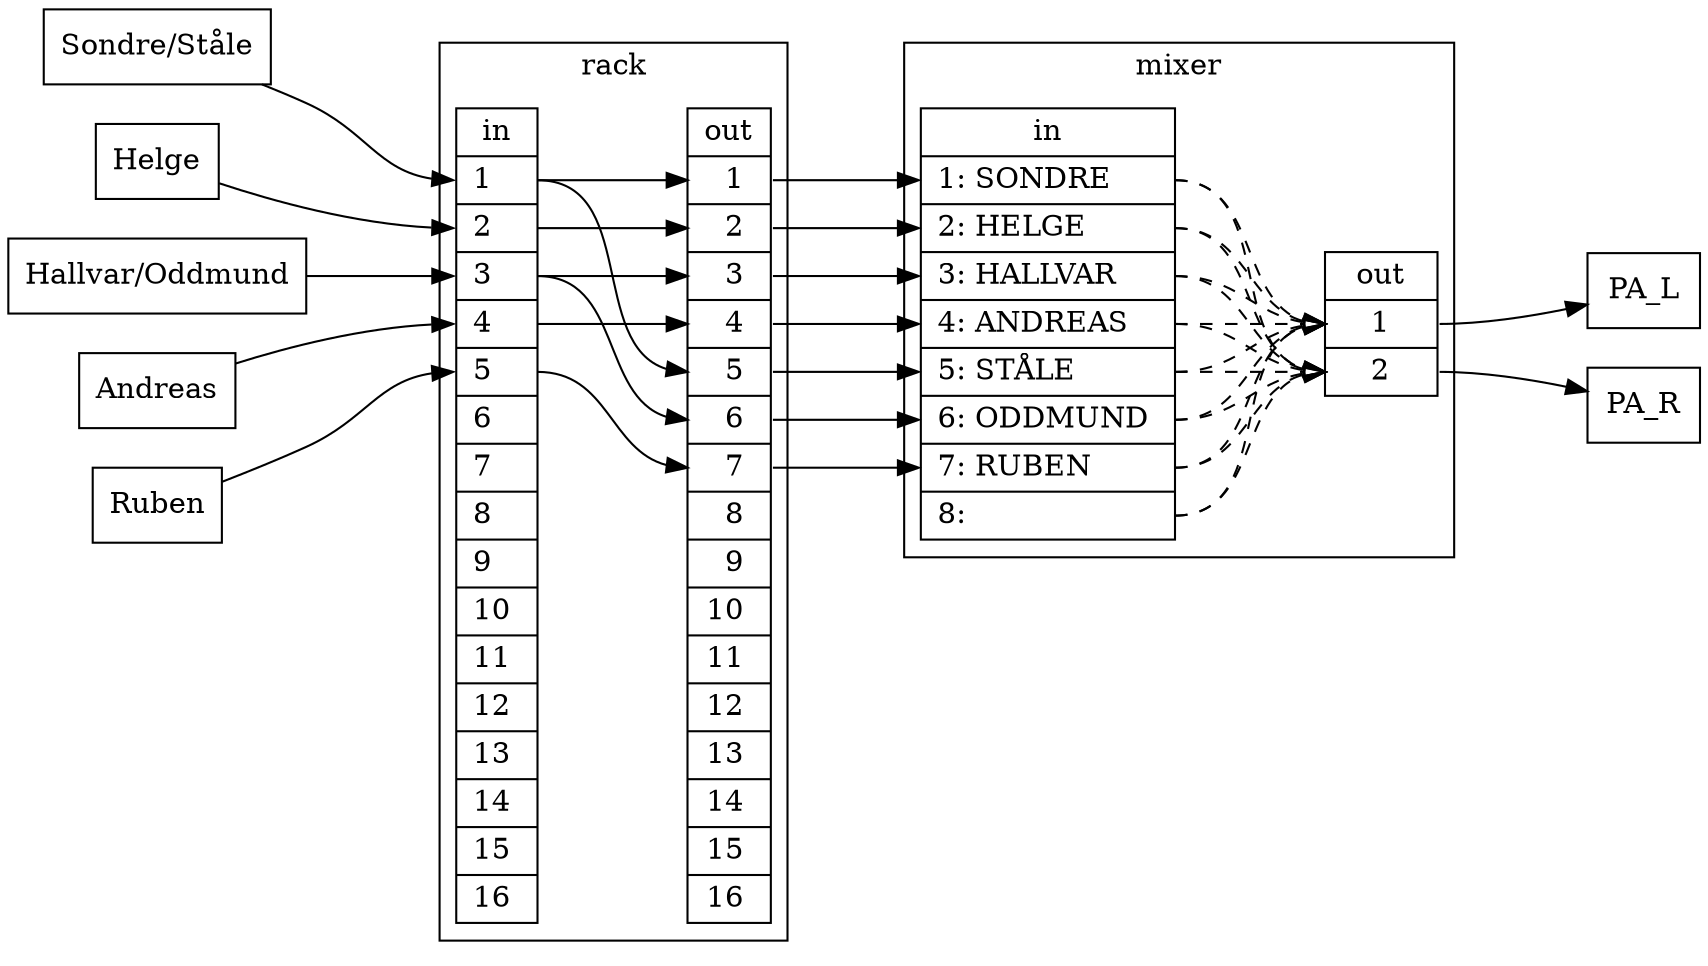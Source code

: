 digraph structs {
    graph [rankdir=LR, splines=true, ranksep=1];
    node [shape=record];
       
subgraph cluster_rack {
    label="rack";
    node [width=0];

    rack_in [label="in
      |<1> 1
      \l|<2> 2
      \l|<3> 3
      \l|<4> 4
      \l|<5> 5
      \l|<6> 6
      \l|<7> 7
      \l|<8> 8
      \l|<9> 9
      \l|<10> 10
      \l|<11> 11
      \l|<12> 12
      \l|<13> 13
      \l|<14> 14
      \l|<15> 15
      \l|<16> 16
      \l"];
    
    rack_out [label="out
      |<1> 1
      \r|<2> 2
      \r|<3> 3
      \r|<4> 4
      \r|<5> 5
      \r|<6> 6
      \r|<7> 7
      \r|<8> 8
      \r|<9> 9
      \r|<10> 10
      \r|<11> 11
      \r|<12> 12
      \r|<13> 13
      \r|<14> 14
      \r|<15> 15
      \r|<16> 16
      \r"];
           
    rack_in:1 -> rack_out:1; // SO
    rack_in:2 -> rack_out:2; // HE
    rack_in:3 -> rack_out:3; // HA
    rack_in:4 -> rack_out:4; // A
    rack_in:1 -> rack_out:5; // ST
    rack_in:3 -> rack_out:6; // OD
    rack_in:5 -> rack_out:7; // S
}

subgraph cluster_mixer {
  label="mixer";
    
    mixer_in [label="in\
    |<1> 1: SONDRE
    \l|<2> 2: HELGE
    \l|<3> 3: HALLVAR 
    \l|<4> 4: ANDREAS
    \l|<5> 5: STÅLE
    \l|<6> 6: ODDMUND
    \l|<7> 7: RUBEN
    \l|<8> 8:\l"];
    
    mixer_out [label="out|<1> 1|<2> 2"];
           
    mixer_in:1,
    mixer_in:2,
    mixer_in:3,
    mixer_in:4,
    mixer_in:5,
    mixer_in:6,
    mixer_in:7,
    mixer_in:8
    -> mixer_out:1, mixer_out:2 [style=dashed, arrowhead=empty];
}
    rack_out:1 -> mixer_in:1;
    rack_out:2 -> mixer_in:2;
    rack_out:3 -> mixer_in:3;
    rack_out:4 -> mixer_in:4;
    rack_out:5 -> mixer_in:5;
    rack_out:6 -> mixer_in:6;
    rack_out:7 -> mixer_in:7;
    
    
    
    "Sondre/Ståle" -> rack_in:1
    "Helge" -> rack_in:2
    "Hallvar/Oddmund" -> rack_in:3
    "Andreas" -> rack_in:4
    "Ruben" -> rack_in:5
    
    mixer_out:1 -> PA_L;
    mixer_out:2 -> PA_R;
}
